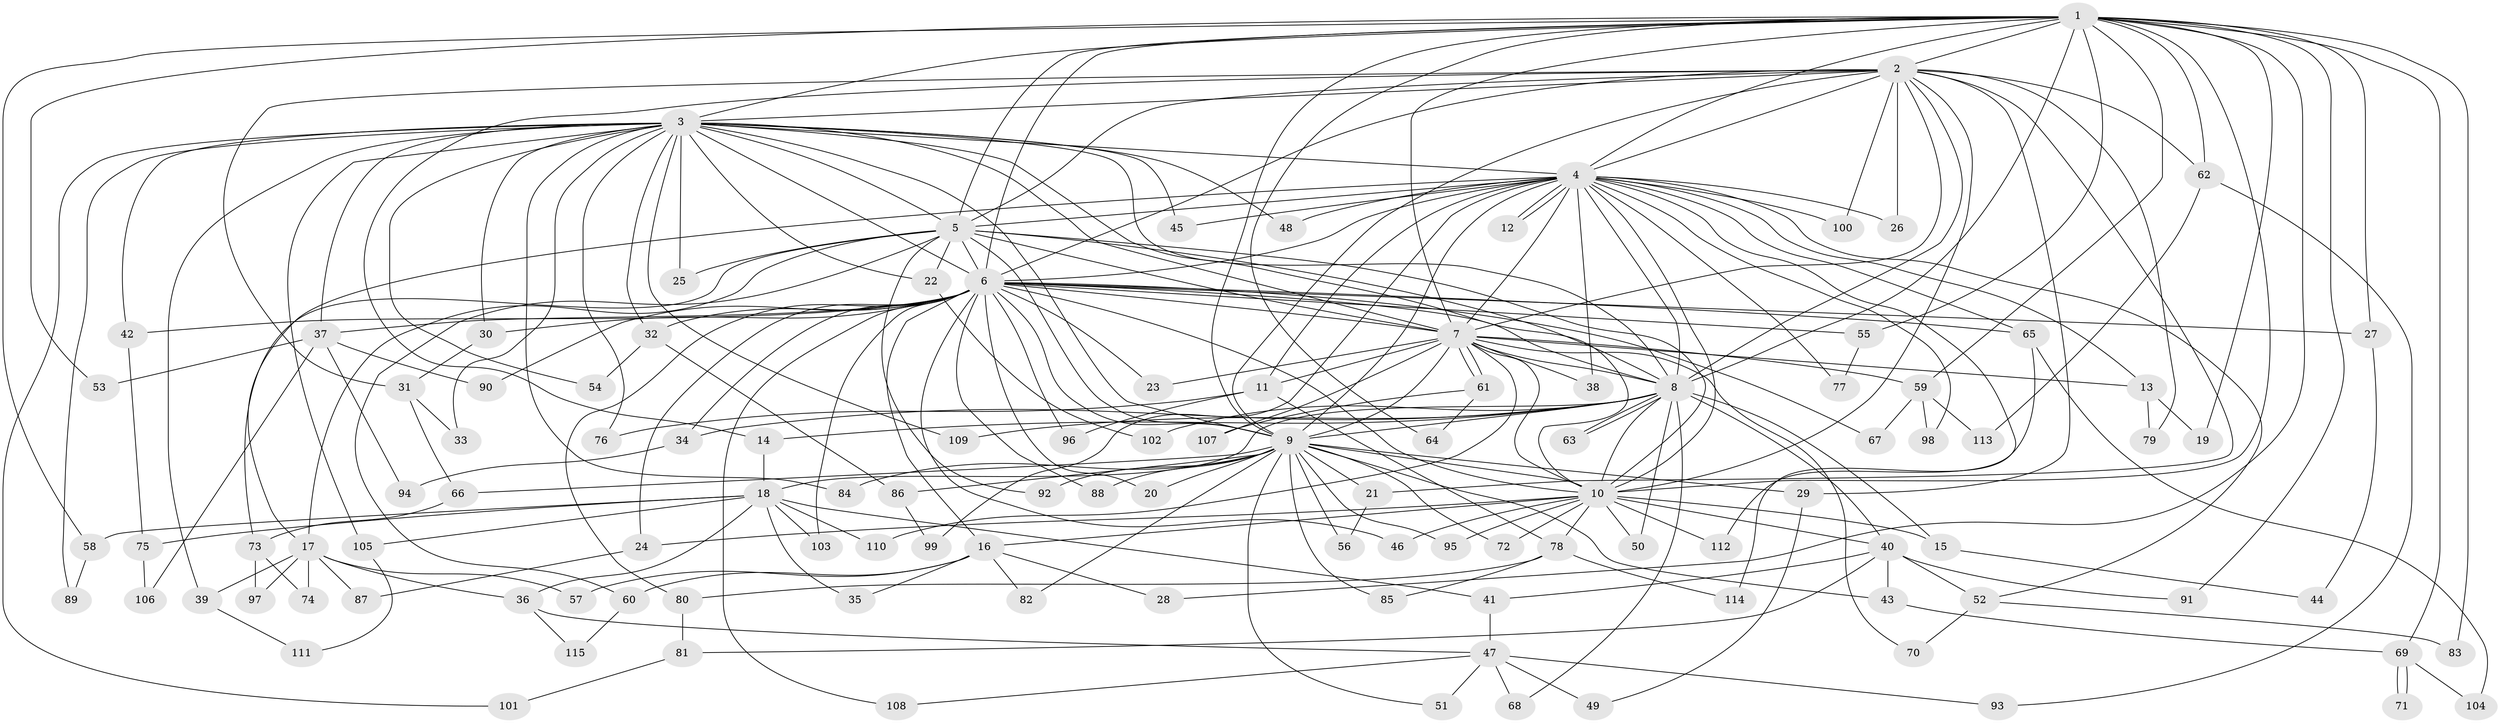 // coarse degree distribution, {19: 0.011494252873563218, 28: 0.011494252873563218, 38: 0.011494252873563218, 12: 0.011494252873563218, 16: 0.011494252873563218, 24: 0.011494252873563218, 21: 0.011494252873563218, 17: 0.011494252873563218, 5: 0.04597701149425287, 1: 0.04597701149425287, 4: 0.06896551724137931, 2: 0.47126436781609193, 3: 0.21839080459770116, 7: 0.04597701149425287, 6: 0.011494252873563218}
// Generated by graph-tools (version 1.1) at 2025/51/02/27/25 19:51:46]
// undirected, 115 vertices, 255 edges
graph export_dot {
graph [start="1"]
  node [color=gray90,style=filled];
  1;
  2;
  3;
  4;
  5;
  6;
  7;
  8;
  9;
  10;
  11;
  12;
  13;
  14;
  15;
  16;
  17;
  18;
  19;
  20;
  21;
  22;
  23;
  24;
  25;
  26;
  27;
  28;
  29;
  30;
  31;
  32;
  33;
  34;
  35;
  36;
  37;
  38;
  39;
  40;
  41;
  42;
  43;
  44;
  45;
  46;
  47;
  48;
  49;
  50;
  51;
  52;
  53;
  54;
  55;
  56;
  57;
  58;
  59;
  60;
  61;
  62;
  63;
  64;
  65;
  66;
  67;
  68;
  69;
  70;
  71;
  72;
  73;
  74;
  75;
  76;
  77;
  78;
  79;
  80;
  81;
  82;
  83;
  84;
  85;
  86;
  87;
  88;
  89;
  90;
  91;
  92;
  93;
  94;
  95;
  96;
  97;
  98;
  99;
  100;
  101;
  102;
  103;
  104;
  105;
  106;
  107;
  108;
  109;
  110;
  111;
  112;
  113;
  114;
  115;
  1 -- 2;
  1 -- 3;
  1 -- 4;
  1 -- 5;
  1 -- 6;
  1 -- 7;
  1 -- 8;
  1 -- 9;
  1 -- 10;
  1 -- 19;
  1 -- 27;
  1 -- 28;
  1 -- 53;
  1 -- 55;
  1 -- 58;
  1 -- 59;
  1 -- 62;
  1 -- 64;
  1 -- 69;
  1 -- 83;
  1 -- 91;
  2 -- 3;
  2 -- 4;
  2 -- 5;
  2 -- 6;
  2 -- 7;
  2 -- 8;
  2 -- 9;
  2 -- 10;
  2 -- 14;
  2 -- 21;
  2 -- 26;
  2 -- 29;
  2 -- 31;
  2 -- 62;
  2 -- 79;
  2 -- 100;
  3 -- 4;
  3 -- 5;
  3 -- 6;
  3 -- 7;
  3 -- 8;
  3 -- 9;
  3 -- 10;
  3 -- 22;
  3 -- 25;
  3 -- 30;
  3 -- 32;
  3 -- 33;
  3 -- 37;
  3 -- 39;
  3 -- 42;
  3 -- 45;
  3 -- 48;
  3 -- 54;
  3 -- 76;
  3 -- 84;
  3 -- 89;
  3 -- 101;
  3 -- 105;
  3 -- 109;
  4 -- 5;
  4 -- 6;
  4 -- 7;
  4 -- 8;
  4 -- 9;
  4 -- 10;
  4 -- 11;
  4 -- 12;
  4 -- 12;
  4 -- 13;
  4 -- 17;
  4 -- 26;
  4 -- 38;
  4 -- 45;
  4 -- 48;
  4 -- 52;
  4 -- 65;
  4 -- 77;
  4 -- 98;
  4 -- 99;
  4 -- 100;
  4 -- 114;
  5 -- 6;
  5 -- 7;
  5 -- 8;
  5 -- 9;
  5 -- 10;
  5 -- 17;
  5 -- 22;
  5 -- 25;
  5 -- 60;
  5 -- 73;
  5 -- 92;
  6 -- 7;
  6 -- 8;
  6 -- 9;
  6 -- 10;
  6 -- 16;
  6 -- 20;
  6 -- 23;
  6 -- 24;
  6 -- 27;
  6 -- 30;
  6 -- 32;
  6 -- 34;
  6 -- 37;
  6 -- 42;
  6 -- 46;
  6 -- 55;
  6 -- 65;
  6 -- 67;
  6 -- 80;
  6 -- 88;
  6 -- 90;
  6 -- 96;
  6 -- 103;
  6 -- 108;
  7 -- 8;
  7 -- 9;
  7 -- 10;
  7 -- 11;
  7 -- 13;
  7 -- 23;
  7 -- 38;
  7 -- 59;
  7 -- 61;
  7 -- 61;
  7 -- 70;
  7 -- 107;
  7 -- 110;
  8 -- 9;
  8 -- 10;
  8 -- 14;
  8 -- 15;
  8 -- 18;
  8 -- 34;
  8 -- 40;
  8 -- 50;
  8 -- 63;
  8 -- 63;
  8 -- 68;
  8 -- 102;
  8 -- 109;
  9 -- 10;
  9 -- 20;
  9 -- 21;
  9 -- 29;
  9 -- 43;
  9 -- 51;
  9 -- 56;
  9 -- 66;
  9 -- 72;
  9 -- 82;
  9 -- 84;
  9 -- 85;
  9 -- 86;
  9 -- 88;
  9 -- 92;
  9 -- 95;
  10 -- 15;
  10 -- 16;
  10 -- 24;
  10 -- 40;
  10 -- 46;
  10 -- 50;
  10 -- 72;
  10 -- 78;
  10 -- 95;
  10 -- 112;
  11 -- 76;
  11 -- 78;
  11 -- 96;
  13 -- 19;
  13 -- 79;
  14 -- 18;
  15 -- 44;
  16 -- 28;
  16 -- 35;
  16 -- 57;
  16 -- 60;
  16 -- 82;
  17 -- 36;
  17 -- 39;
  17 -- 57;
  17 -- 74;
  17 -- 87;
  17 -- 97;
  18 -- 35;
  18 -- 36;
  18 -- 41;
  18 -- 58;
  18 -- 75;
  18 -- 103;
  18 -- 105;
  18 -- 110;
  21 -- 56;
  22 -- 102;
  24 -- 87;
  27 -- 44;
  29 -- 49;
  30 -- 31;
  31 -- 33;
  31 -- 66;
  32 -- 54;
  32 -- 86;
  34 -- 94;
  36 -- 47;
  36 -- 115;
  37 -- 53;
  37 -- 90;
  37 -- 94;
  37 -- 106;
  39 -- 111;
  40 -- 41;
  40 -- 43;
  40 -- 52;
  40 -- 81;
  40 -- 91;
  41 -- 47;
  42 -- 75;
  43 -- 69;
  47 -- 49;
  47 -- 51;
  47 -- 68;
  47 -- 93;
  47 -- 108;
  52 -- 70;
  52 -- 83;
  55 -- 77;
  58 -- 89;
  59 -- 67;
  59 -- 98;
  59 -- 113;
  60 -- 115;
  61 -- 64;
  61 -- 107;
  62 -- 93;
  62 -- 113;
  65 -- 104;
  65 -- 112;
  66 -- 73;
  69 -- 71;
  69 -- 71;
  69 -- 104;
  73 -- 74;
  73 -- 97;
  75 -- 106;
  78 -- 80;
  78 -- 85;
  78 -- 114;
  80 -- 81;
  81 -- 101;
  86 -- 99;
  105 -- 111;
}
